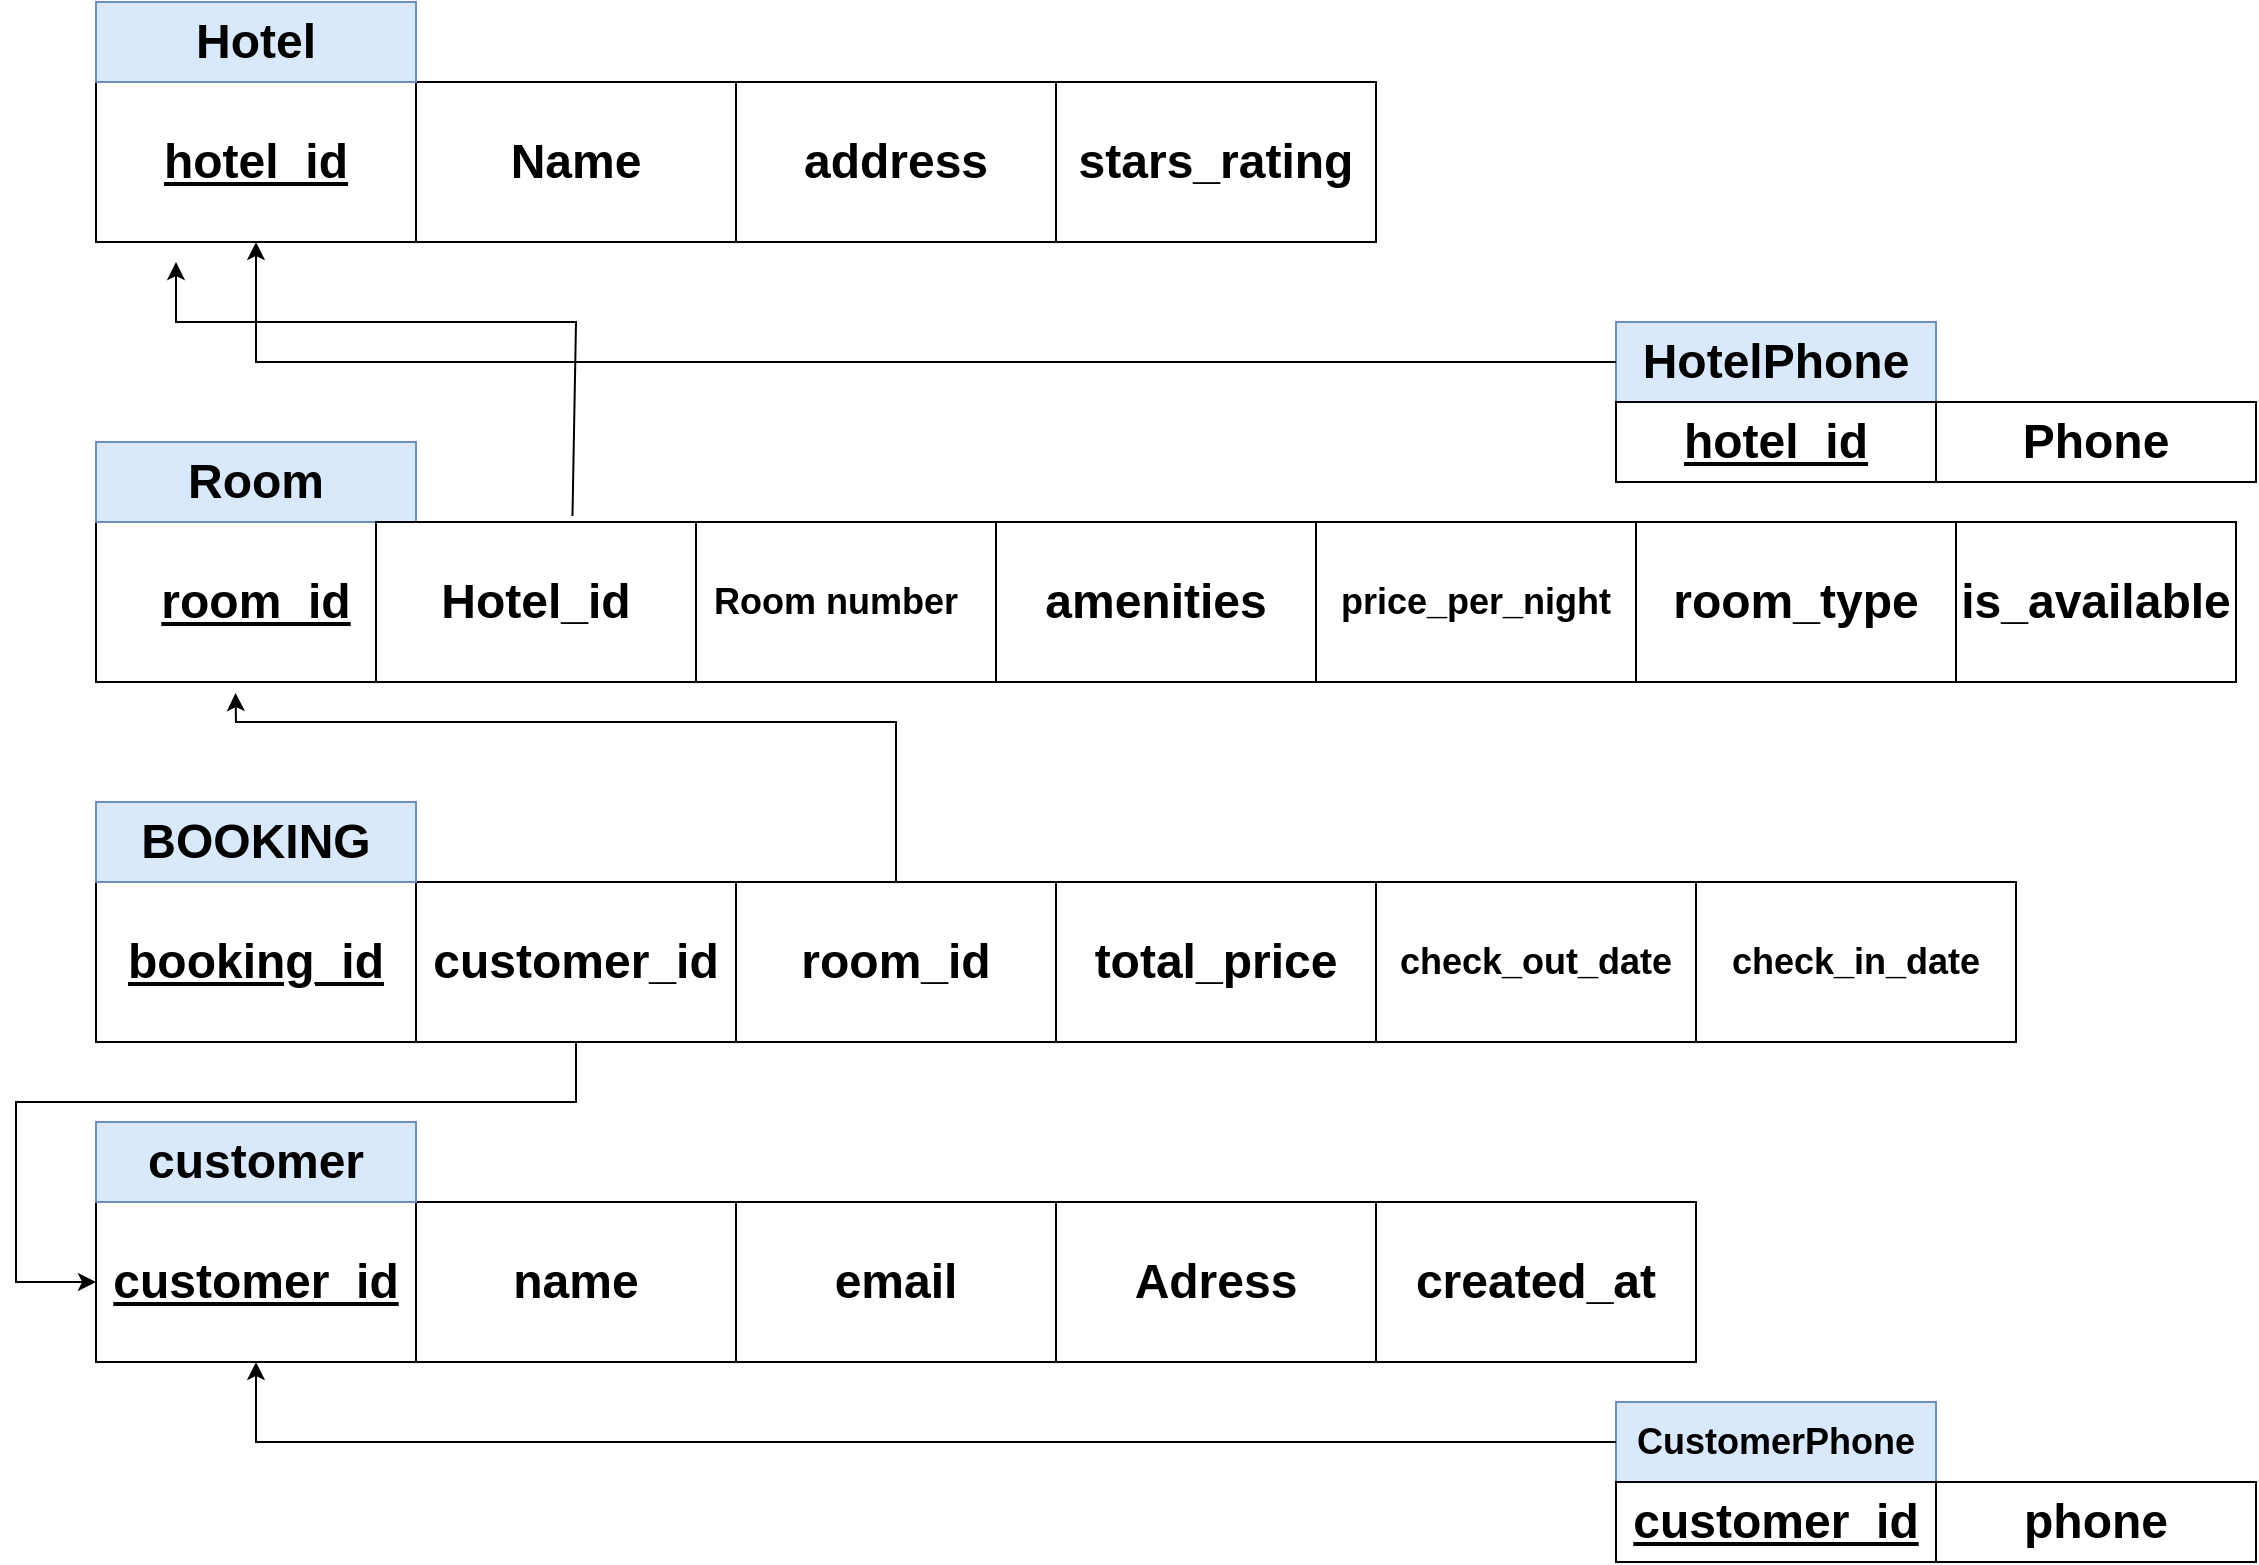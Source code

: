 <mxfile version="26.2.13">
  <diagram name="Page-1" id="XmIrGbof0WFr76MDsboY">
    <mxGraphModel dx="423" dy="945" grid="1" gridSize="10" guides="1" tooltips="1" connect="1" arrows="1" fold="1" page="1" pageScale="1" pageWidth="1169" pageHeight="827" math="0" shadow="0">
      <root>
        <mxCell id="0" />
        <mxCell id="1" parent="0" />
        <mxCell id="GhB5XiIdDbHDYqtM2rrb-110" value="Entity" style="whiteSpace=wrap;html=1;align=center;" parent="1" vertex="1">
          <mxGeometry x="80" y="80" width="160" height="80" as="geometry" />
        </mxCell>
        <mxCell id="GhB5XiIdDbHDYqtM2rrb-120" value="&lt;span style=&quot;font-size: 24px;&quot;&gt;&lt;b&gt;Name&lt;/b&gt;&lt;/span&gt;" style="whiteSpace=wrap;html=1;align=center;" parent="1" vertex="1">
          <mxGeometry x="240" y="80" width="160" height="80" as="geometry" />
        </mxCell>
        <mxCell id="GhB5XiIdDbHDYqtM2rrb-121" value="&lt;b style=&quot;font-size: 24px;&quot;&gt;address&lt;/b&gt;" style="whiteSpace=wrap;html=1;align=center;" parent="1" vertex="1">
          <mxGeometry x="400" y="80" width="160" height="80" as="geometry" />
        </mxCell>
        <mxCell id="GhB5XiIdDbHDYqtM2rrb-122" value="&lt;b&gt;&lt;font style=&quot;font-size: 24px;&quot;&gt; stars_rating&lt;/font&gt;&lt;/b&gt;" style="whiteSpace=wrap;html=1;align=center;" parent="1" vertex="1">
          <mxGeometry x="560" y="80" width="160" height="80" as="geometry" />
        </mxCell>
        <mxCell id="GhB5XiIdDbHDYqtM2rrb-123" value="&lt;b style=&quot;font-size: 24px;&quot;&gt;&lt;u&gt;hotel_id&lt;/u&gt;&lt;/b&gt;" style="whiteSpace=wrap;html=1;align=center;" parent="1" vertex="1">
          <mxGeometry x="80" y="80" width="160" height="80" as="geometry" />
        </mxCell>
        <mxCell id="GhB5XiIdDbHDYqtM2rrb-125" value="Entity" style="whiteSpace=wrap;html=1;align=center;" parent="1" vertex="1">
          <mxGeometry x="80" y="300" width="160" height="80" as="geometry" />
        </mxCell>
        <mxCell id="GhB5XiIdDbHDYqtM2rrb-126" value="&lt;font style=&quot;font-size: 24px;&quot;&gt;&lt;b&gt;amenities&lt;/b&gt;&lt;/font&gt;" style="whiteSpace=wrap;html=1;align=center;" parent="1" vertex="1">
          <mxGeometry x="530" y="300" width="160" height="80" as="geometry" />
        </mxCell>
        <mxCell id="GhB5XiIdDbHDYqtM2rrb-127" value="&lt;b&gt;&lt;font style=&quot;font-size: 24px;&quot;&gt; is_available&lt;/font&gt;&lt;/b&gt;" style="whiteSpace=wrap;html=1;align=center;" parent="1" vertex="1">
          <mxGeometry x="1010" y="300" width="140" height="80" as="geometry" />
        </mxCell>
        <mxCell id="GhB5XiIdDbHDYqtM2rrb-128" value="&lt;font style=&quot;font-size: 18px;&quot;&gt;&lt;b&gt; price_per_night&lt;/b&gt;&lt;/font&gt;" style="whiteSpace=wrap;html=1;align=center;" parent="1" vertex="1">
          <mxGeometry x="690" y="300" width="160" height="80" as="geometry" />
        </mxCell>
        <mxCell id="GhB5XiIdDbHDYqtM2rrb-129" value="&lt;font style=&quot;font-size: 24px;&quot;&gt;&lt;b&gt; room_type&lt;/b&gt;&lt;/font&gt;" style="whiteSpace=wrap;html=1;align=center;" parent="1" vertex="1">
          <mxGeometry x="850" y="300" width="160" height="80" as="geometry" />
        </mxCell>
        <mxCell id="GhB5XiIdDbHDYqtM2rrb-130" value="&lt;font style=&quot;font-size: 24px;&quot;&gt;&lt;b&gt;&lt;u&gt; room_id&lt;/u&gt;&lt;/b&gt;&lt;/font&gt;" style="whiteSpace=wrap;html=1;align=center;" parent="1" vertex="1">
          <mxGeometry x="80" y="300" width="160" height="80" as="geometry" />
        </mxCell>
        <mxCell id="GhB5XiIdDbHDYqtM2rrb-131" value="&lt;span style=&quot;font-size: 18px;&quot;&gt;&lt;b&gt;Room number&lt;/b&gt;&lt;/span&gt;" style="whiteSpace=wrap;html=1;align=center;" parent="1" vertex="1">
          <mxGeometry x="370" y="300" width="160" height="80" as="geometry" />
        </mxCell>
        <mxCell id="GhB5XiIdDbHDYqtM2rrb-132" value="Entity" style="whiteSpace=wrap;html=1;align=center;" parent="1" vertex="1">
          <mxGeometry x="80" y="480" width="160" height="80" as="geometry" />
        </mxCell>
        <mxCell id="GhB5XiIdDbHDYqtM2rrb-133" value="&lt;b&gt;&lt;font style=&quot;font-size: 24px;&quot;&gt; customer_id&lt;/font&gt;&lt;/b&gt;" style="whiteSpace=wrap;html=1;align=center;" parent="1" vertex="1">
          <mxGeometry x="240" y="480" width="160" height="80" as="geometry" />
        </mxCell>
        <mxCell id="GhB5XiIdDbHDYqtM2rrb-134" value="&lt;font style=&quot;font-size: 18px;&quot;&gt;&lt;b&gt; check_in_date&lt;/b&gt;&lt;/font&gt;" style="whiteSpace=wrap;html=1;align=center;" parent="1" vertex="1">
          <mxGeometry x="880" y="480" width="160" height="80" as="geometry" />
        </mxCell>
        <mxCell id="GhB5XiIdDbHDYqtM2rrb-135" value="&lt;b&gt;&lt;font style=&quot;font-size: 24px;&quot;&gt;total_price&lt;/font&gt;&lt;/b&gt;" style="whiteSpace=wrap;html=1;align=center;" parent="1" vertex="1">
          <mxGeometry x="560" y="480" width="160" height="80" as="geometry" />
        </mxCell>
        <mxCell id="GhB5XiIdDbHDYqtM2rrb-136" value="&lt;b&gt;&lt;font style=&quot;font-size: 18px;&quot;&gt; check_out_date&lt;/font&gt;&lt;/b&gt;" style="whiteSpace=wrap;html=1;align=center;" parent="1" vertex="1">
          <mxGeometry x="720" y="480" width="160" height="80" as="geometry" />
        </mxCell>
        <mxCell id="GhB5XiIdDbHDYqtM2rrb-137" value="&lt;b&gt;&lt;font style=&quot;font-size: 24px;&quot;&gt;&lt;u&gt; booking_id&lt;/u&gt;&lt;/font&gt;&lt;/b&gt;" style="whiteSpace=wrap;html=1;align=center;" parent="1" vertex="1">
          <mxGeometry x="80" y="480" width="160" height="80" as="geometry" />
        </mxCell>
        <mxCell id="GhB5XiIdDbHDYqtM2rrb-138" value="&lt;b&gt;&lt;font style=&quot;font-size: 24px;&quot;&gt;room_id&lt;/font&gt;&lt;/b&gt;" style="whiteSpace=wrap;html=1;align=center;" parent="1" vertex="1">
          <mxGeometry x="400" y="480" width="160" height="80" as="geometry" />
        </mxCell>
        <mxCell id="GhB5XiIdDbHDYqtM2rrb-139" value="Entity" style="whiteSpace=wrap;html=1;align=center;" parent="1" vertex="1">
          <mxGeometry x="80" y="640" width="160" height="80" as="geometry" />
        </mxCell>
        <mxCell id="GhB5XiIdDbHDYqtM2rrb-140" value="&lt;font style=&quot;font-size: 24px;&quot;&gt;&lt;b style=&quot;&quot;&gt;name&lt;/b&gt;&lt;/font&gt;" style="whiteSpace=wrap;html=1;align=center;" parent="1" vertex="1">
          <mxGeometry x="240" y="640" width="160" height="80" as="geometry" />
        </mxCell>
        <mxCell id="GhB5XiIdDbHDYqtM2rrb-141" value="&lt;font style=&quot;font-size: 24px;&quot;&gt;&lt;b style=&quot;&quot;&gt; created_at&lt;/b&gt;&lt;/font&gt;" style="whiteSpace=wrap;html=1;align=center;" parent="1" vertex="1">
          <mxGeometry x="720" y="640" width="160" height="80" as="geometry" />
        </mxCell>
        <mxCell id="GhB5XiIdDbHDYqtM2rrb-142" value="&lt;font style=&quot;font-size: 24px;&quot;&gt;&lt;b&gt;Adress&lt;/b&gt;&lt;/font&gt;" style="whiteSpace=wrap;html=1;align=center;" parent="1" vertex="1">
          <mxGeometry x="560" y="640" width="160" height="80" as="geometry" />
        </mxCell>
        <mxCell id="GhB5XiIdDbHDYqtM2rrb-143" value="&lt;b&gt;&lt;font style=&quot;font-size: 24px;&quot;&gt;email&lt;/font&gt;&lt;/b&gt;" style="whiteSpace=wrap;html=1;align=center;" parent="1" vertex="1">
          <mxGeometry x="400" y="640" width="160" height="80" as="geometry" />
        </mxCell>
        <mxCell id="GhB5XiIdDbHDYqtM2rrb-144" value="&lt;font style=&quot;font-size: 24px;&quot;&gt;&lt;b&gt;&lt;u&gt; customer_id&lt;/u&gt;&lt;/b&gt;&lt;/font&gt;" style="whiteSpace=wrap;html=1;align=center;" parent="1" vertex="1">
          <mxGeometry x="80" y="640" width="160" height="80" as="geometry" />
        </mxCell>
        <mxCell id="GhB5XiIdDbHDYqtM2rrb-146" value="&lt;font style=&quot;font-size: 24px;&quot;&gt;&lt;b style=&quot;&quot;&gt;Hotel&lt;/b&gt;&lt;/font&gt;" style="whiteSpace=wrap;html=1;align=center;fillColor=#dae8fc;strokeColor=#6c8ebf;" parent="1" vertex="1">
          <mxGeometry x="80" y="40" width="160" height="40" as="geometry" />
        </mxCell>
        <mxCell id="GhB5XiIdDbHDYqtM2rrb-147" value="&lt;b&gt;&lt;font style=&quot;font-size: 24px;&quot;&gt;Room&lt;/font&gt;&lt;/b&gt;" style="whiteSpace=wrap;html=1;align=center;fillColor=#dae8fc;strokeColor=#6c8ebf;" parent="1" vertex="1">
          <mxGeometry x="80" y="260" width="160" height="40" as="geometry" />
        </mxCell>
        <mxCell id="GhB5XiIdDbHDYqtM2rrb-148" value="&lt;font style=&quot;font-size: 24px;&quot;&gt;&lt;b style=&quot;&quot;&gt;BOOKING&lt;/b&gt;&lt;/font&gt;" style="whiteSpace=wrap;html=1;align=center;fillColor=#dae8fc;strokeColor=#6c8ebf;" parent="1" vertex="1">
          <mxGeometry x="80" y="440" width="160" height="40" as="geometry" />
        </mxCell>
        <mxCell id="GhB5XiIdDbHDYqtM2rrb-149" value="&lt;font style=&quot;font-size: 24px;&quot;&gt;&lt;b&gt; customer&lt;/b&gt;&lt;/font&gt;" style="whiteSpace=wrap;html=1;align=center;fillColor=#dae8fc;strokeColor=#6c8ebf;" parent="1" vertex="1">
          <mxGeometry x="80" y="600" width="160" height="40" as="geometry" />
        </mxCell>
        <mxCell id="GhB5XiIdDbHDYqtM2rrb-161" value="&lt;span style=&quot;font-size: 24px;&quot;&gt;&lt;b&gt;HotelPhone&lt;/b&gt;&lt;/span&gt;" style="whiteSpace=wrap;html=1;align=center;fillColor=#dae8fc;strokeColor=#6c8ebf;" parent="1" vertex="1">
          <mxGeometry x="840" y="200" width="160" height="40" as="geometry" />
        </mxCell>
        <mxCell id="GhB5XiIdDbHDYqtM2rrb-164" value="&lt;b style=&quot;font-size: 24px;&quot;&gt;&lt;u&gt;hotel_id&lt;/u&gt;&lt;/b&gt;" style="whiteSpace=wrap;html=1;align=center;" parent="1" vertex="1">
          <mxGeometry x="840" y="240" width="160" height="40" as="geometry" />
        </mxCell>
        <mxCell id="GhB5XiIdDbHDYqtM2rrb-165" value="&lt;span style=&quot;font-size: 24px;&quot;&gt;&lt;b&gt;Phone&lt;/b&gt;&lt;/span&gt;" style="whiteSpace=wrap;html=1;align=center;" parent="1" vertex="1">
          <mxGeometry x="1000" y="240" width="160" height="40" as="geometry" />
        </mxCell>
        <mxCell id="GhB5XiIdDbHDYqtM2rrb-168" value="&lt;b style=&quot;&quot;&gt;&lt;font style=&quot;font-size: 18px;&quot;&gt;CustomerPhone&lt;/font&gt;&lt;/b&gt;" style="whiteSpace=wrap;html=1;align=center;fillColor=#dae8fc;strokeColor=#6c8ebf;" parent="1" vertex="1">
          <mxGeometry x="840" y="740" width="160" height="40" as="geometry" />
        </mxCell>
        <mxCell id="GhB5XiIdDbHDYqtM2rrb-169" value="&lt;b style=&quot;font-size: 24px;&quot;&gt;&lt;u&gt;customer_id&lt;/u&gt;&lt;/b&gt;" style="whiteSpace=wrap;html=1;align=center;" parent="1" vertex="1">
          <mxGeometry x="840" y="780" width="160" height="40" as="geometry" />
        </mxCell>
        <mxCell id="GhB5XiIdDbHDYqtM2rrb-170" value="&lt;span style=&quot;font-size: 24px;&quot;&gt;&lt;b&gt;phone&lt;/b&gt;&lt;/span&gt;" style="whiteSpace=wrap;html=1;align=center;" parent="1" vertex="1">
          <mxGeometry x="1000" y="780" width="160" height="40" as="geometry" />
        </mxCell>
        <mxCell id="GhB5XiIdDbHDYqtM2rrb-171" value="" style="endArrow=classic;html=1;rounded=0;exitX=0;exitY=0.5;exitDx=0;exitDy=0;entryX=0.5;entryY=1;entryDx=0;entryDy=0;" parent="1" source="GhB5XiIdDbHDYqtM2rrb-168" target="GhB5XiIdDbHDYqtM2rrb-144" edge="1">
          <mxGeometry width="50" height="50" relative="1" as="geometry">
            <mxPoint x="810" y="570" as="sourcePoint" />
            <mxPoint x="160" y="760" as="targetPoint" />
            <Array as="points">
              <mxPoint x="160" y="760" />
            </Array>
          </mxGeometry>
        </mxCell>
        <mxCell id="GhB5XiIdDbHDYqtM2rrb-172" value="" style="endArrow=classic;html=1;rounded=0;exitX=0;exitY=0.5;exitDx=0;exitDy=0;entryX=0.5;entryY=1;entryDx=0;entryDy=0;" parent="1" target="GhB5XiIdDbHDYqtM2rrb-123" edge="1">
          <mxGeometry width="50" height="50" relative="1" as="geometry">
            <mxPoint x="840" y="220" as="sourcePoint" />
            <mxPoint x="160" y="180" as="targetPoint" />
            <Array as="points">
              <mxPoint x="160" y="220" />
            </Array>
          </mxGeometry>
        </mxCell>
        <mxCell id="1uTb8RlC6VAi22GS5nAW-3" value="" style="endArrow=classic;html=1;rounded=0;exitX=0.5;exitY=1;exitDx=0;exitDy=0;entryX=0;entryY=0.5;entryDx=0;entryDy=0;" edge="1" parent="1" source="GhB5XiIdDbHDYqtM2rrb-133" target="GhB5XiIdDbHDYqtM2rrb-144">
          <mxGeometry width="50" height="50" relative="1" as="geometry">
            <mxPoint x="680" y="470" as="sourcePoint" />
            <mxPoint x="730" y="420" as="targetPoint" />
            <Array as="points">
              <mxPoint x="320" y="590" />
              <mxPoint x="40" y="590" />
              <mxPoint x="40" y="680" />
            </Array>
          </mxGeometry>
        </mxCell>
        <mxCell id="1uTb8RlC6VAi22GS5nAW-4" value="" style="endArrow=classic;html=1;rounded=0;exitX=0.5;exitY=0;exitDx=0;exitDy=0;entryX=0.436;entryY=1.069;entryDx=0;entryDy=0;entryPerimeter=0;" edge="1" parent="1" source="GhB5XiIdDbHDYqtM2rrb-138" target="GhB5XiIdDbHDYqtM2rrb-130">
          <mxGeometry width="50" height="50" relative="1" as="geometry">
            <mxPoint x="680" y="470" as="sourcePoint" />
            <mxPoint x="730" y="420" as="targetPoint" />
            <Array as="points">
              <mxPoint x="480" y="400" />
              <mxPoint x="150" y="400" />
            </Array>
          </mxGeometry>
        </mxCell>
        <mxCell id="1uTb8RlC6VAi22GS5nAW-5" value="&lt;span style=&quot;font-size: 24px;&quot;&gt;&lt;b&gt;Hotel_id&lt;/b&gt;&lt;/span&gt;" style="whiteSpace=wrap;html=1;align=center;" vertex="1" parent="1">
          <mxGeometry x="220" y="300" width="160" height="80" as="geometry" />
        </mxCell>
        <mxCell id="1uTb8RlC6VAi22GS5nAW-7" value="" style="endArrow=classic;html=1;rounded=0;exitX=0.614;exitY=-0.038;exitDx=0;exitDy=0;exitPerimeter=0;" edge="1" parent="1" source="1uTb8RlC6VAi22GS5nAW-5">
          <mxGeometry width="50" height="50" relative="1" as="geometry">
            <mxPoint x="680" y="470" as="sourcePoint" />
            <mxPoint x="120" y="170" as="targetPoint" />
            <Array as="points">
              <mxPoint x="320" y="200" />
              <mxPoint x="120" y="200" />
            </Array>
          </mxGeometry>
        </mxCell>
      </root>
    </mxGraphModel>
  </diagram>
</mxfile>
